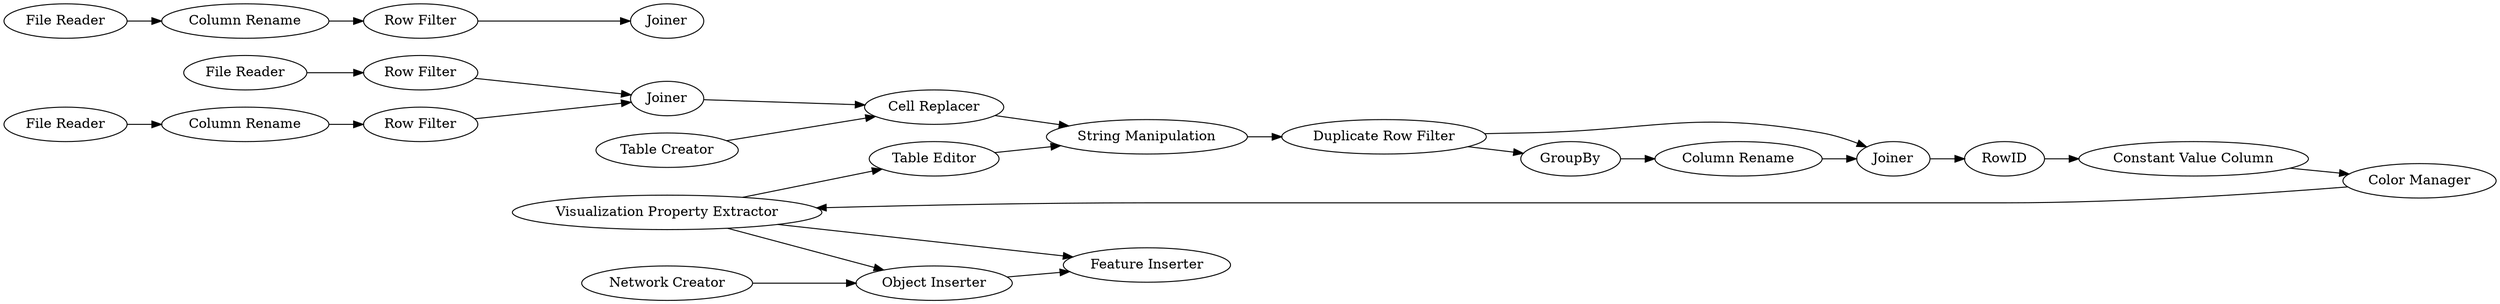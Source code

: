 digraph {
	681 -> 656
	674 -> 676
	690 -> 675
	644 -> 702
	678 -> 674
	700 -> 701
	668 -> 643
	687 -> 682
	667 -> 666
	676 -> 687
	663 -> 683
	702 -> 690
	675 -> 678
	629 -> 700
	704 -> 702
	681 -> 701
	705 -> 703
	669 -> 644
	703 -> 704
	683 -> 674
	678 -> 663
	666 -> 668
	656 -> 675
	682 -> 681
	681 -> 700
	688 -> 690
	681 [label="Visualization Property Extractor"]
	669 [label="File Reader"]
	705 [label="File Reader"]
	629 [label="Network Creator"]
	678 [label="Duplicate Row Filter"]
	688 [label="Table Creator"]
	674 [label=Joiner]
	702 [label=Joiner]
	668 [label="Row Filter"]
	663 [label=GroupBy]
	704 [label="Row Filter"]
	643 [label=Joiner]
	644 [label="Row Filter"]
	675 [label="String Manipulation"]
	667 [label="File Reader"]
	690 [label="Cell Replacer"]
	703 [label="Column Rename"]
	683 [label="Column Rename"]
	682 [label="Color Manager"]
	676 [label=RowID]
	666 [label="Column Rename"]
	701 [label="Feature Inserter"]
	687 [label="Constant Value Column"]
	700 [label="Object Inserter"]
	656 [label="Table Editor"]
	rankdir=LR
}
